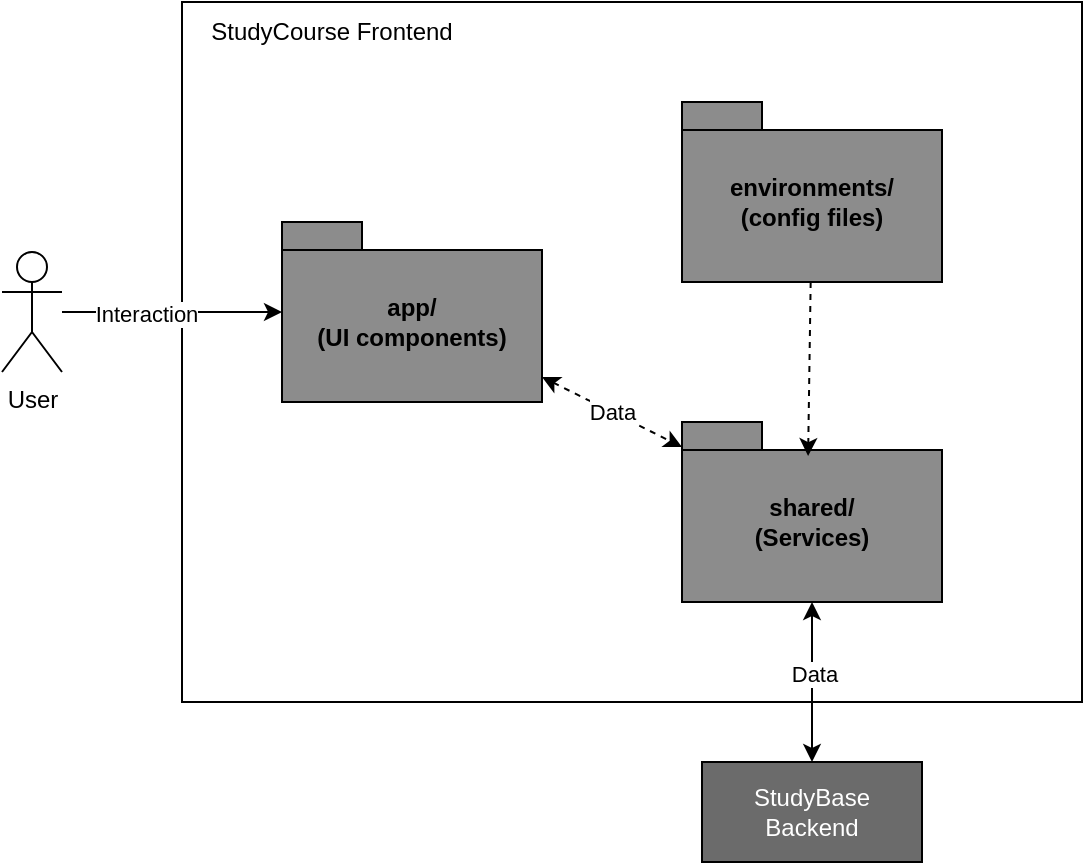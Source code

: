 <mxfile version="26.0.1">
  <diagram name="Page-1" id="UmDpN7bGrh56AQTl3aip">
    <mxGraphModel dx="1434" dy="760" grid="1" gridSize="10" guides="1" tooltips="1" connect="1" arrows="1" fold="1" page="1" pageScale="1" pageWidth="827" pageHeight="1169" math="0" shadow="0">
      <root>
        <mxCell id="0" />
        <mxCell id="1" parent="0" />
        <mxCell id="sdrt9KhsMO8m8Gmft6-O-3" value="" style="group" vertex="1" connectable="0" parent="1">
          <mxGeometry x="230" y="190" width="450" height="350" as="geometry" />
        </mxCell>
        <mxCell id="sdrt9KhsMO8m8Gmft6-O-1" value="" style="rounded=0;whiteSpace=wrap;html=1;" vertex="1" parent="sdrt9KhsMO8m8Gmft6-O-3">
          <mxGeometry width="450" height="350" as="geometry" />
        </mxCell>
        <mxCell id="sdrt9KhsMO8m8Gmft6-O-2" value="StudyCourse Frontend" style="text;html=1;align=center;verticalAlign=middle;whiteSpace=wrap;rounded=0;" vertex="1" parent="sdrt9KhsMO8m8Gmft6-O-3">
          <mxGeometry width="150" height="30" as="geometry" />
        </mxCell>
        <mxCell id="sdrt9KhsMO8m8Gmft6-O-13" style="rounded=0;orthogonalLoop=1;jettySize=auto;html=1;strokeColor=default;jumpStyle=none;startArrow=classic;startFill=1;dashed=1;" edge="1" parent="sdrt9KhsMO8m8Gmft6-O-3" source="sdrt9KhsMO8m8Gmft6-O-5" target="sdrt9KhsMO8m8Gmft6-O-11">
          <mxGeometry relative="1" as="geometry" />
        </mxCell>
        <mxCell id="sdrt9KhsMO8m8Gmft6-O-18" value="&lt;div&gt;Data&lt;/div&gt;" style="edgeLabel;html=1;align=center;verticalAlign=middle;resizable=0;points=[];" vertex="1" connectable="0" parent="sdrt9KhsMO8m8Gmft6-O-13">
          <mxGeometry relative="1" as="geometry">
            <mxPoint as="offset" />
          </mxGeometry>
        </mxCell>
        <mxCell id="sdrt9KhsMO8m8Gmft6-O-5" value="&lt;div&gt;app/&lt;/div&gt;(UI components)" style="shape=folder;fontStyle=1;spacingTop=10;tabWidth=40;tabHeight=14;tabPosition=left;html=1;whiteSpace=wrap;fillColor=#8C8C8C;" vertex="1" parent="sdrt9KhsMO8m8Gmft6-O-3">
          <mxGeometry x="50" y="110" width="130" height="90" as="geometry" />
        </mxCell>
        <mxCell id="sdrt9KhsMO8m8Gmft6-O-10" value="&lt;div&gt;environments/&lt;/div&gt;(config files)" style="shape=folder;fontStyle=1;spacingTop=10;tabWidth=40;tabHeight=14;tabPosition=left;html=1;whiteSpace=wrap;fillColor=#8C8C8C;" vertex="1" parent="sdrt9KhsMO8m8Gmft6-O-3">
          <mxGeometry x="250" y="50" width="130" height="90" as="geometry" />
        </mxCell>
        <mxCell id="sdrt9KhsMO8m8Gmft6-O-11" value="&lt;div&gt;shared/&lt;/div&gt;(Services)" style="shape=folder;fontStyle=1;spacingTop=10;tabWidth=40;tabHeight=14;tabPosition=left;html=1;whiteSpace=wrap;fillColor=#8C8C8C;" vertex="1" parent="sdrt9KhsMO8m8Gmft6-O-3">
          <mxGeometry x="250" y="210" width="130" height="90" as="geometry" />
        </mxCell>
        <mxCell id="sdrt9KhsMO8m8Gmft6-O-14" style="rounded=0;orthogonalLoop=1;jettySize=auto;html=1;jumpStyle=none;entryX=0.485;entryY=0.189;entryDx=0;entryDy=0;entryPerimeter=0;dashed=1;" edge="1" parent="sdrt9KhsMO8m8Gmft6-O-3" source="sdrt9KhsMO8m8Gmft6-O-10" target="sdrt9KhsMO8m8Gmft6-O-11">
          <mxGeometry relative="1" as="geometry" />
        </mxCell>
        <mxCell id="sdrt9KhsMO8m8Gmft6-O-12" style="edgeStyle=orthogonalEdgeStyle;rounded=0;orthogonalLoop=1;jettySize=auto;html=1;" edge="1" parent="1" source="sdrt9KhsMO8m8Gmft6-O-4" target="sdrt9KhsMO8m8Gmft6-O-5">
          <mxGeometry relative="1" as="geometry" />
        </mxCell>
        <mxCell id="sdrt9KhsMO8m8Gmft6-O-19" value="Interaction" style="edgeLabel;html=1;align=center;verticalAlign=middle;resizable=0;points=[];" vertex="1" connectable="0" parent="sdrt9KhsMO8m8Gmft6-O-12">
          <mxGeometry x="-0.236" y="-1" relative="1" as="geometry">
            <mxPoint as="offset" />
          </mxGeometry>
        </mxCell>
        <mxCell id="sdrt9KhsMO8m8Gmft6-O-4" value="User" style="shape=umlActor;verticalLabelPosition=bottom;verticalAlign=top;html=1;" vertex="1" parent="1">
          <mxGeometry x="140" y="315" width="30" height="60" as="geometry" />
        </mxCell>
        <mxCell id="sdrt9KhsMO8m8Gmft6-O-15" value="StudyBase Backend" style="html=1;whiteSpace=wrap;fillColor=#6B6B6B;fontColor=#FFFFFF;" vertex="1" parent="1">
          <mxGeometry x="490" y="570" width="110" height="50" as="geometry" />
        </mxCell>
        <mxCell id="sdrt9KhsMO8m8Gmft6-O-16" style="edgeStyle=orthogonalEdgeStyle;rounded=0;orthogonalLoop=1;jettySize=auto;html=1;startArrow=classic;startFill=1;" edge="1" parent="1" source="sdrt9KhsMO8m8Gmft6-O-11" target="sdrt9KhsMO8m8Gmft6-O-15">
          <mxGeometry relative="1" as="geometry" />
        </mxCell>
        <mxCell id="sdrt9KhsMO8m8Gmft6-O-17" value="Data" style="edgeLabel;html=1;align=center;verticalAlign=middle;resizable=0;points=[];" vertex="1" connectable="0" parent="sdrt9KhsMO8m8Gmft6-O-16">
          <mxGeometry x="-0.1" y="1" relative="1" as="geometry">
            <mxPoint as="offset" />
          </mxGeometry>
        </mxCell>
      </root>
    </mxGraphModel>
  </diagram>
</mxfile>
